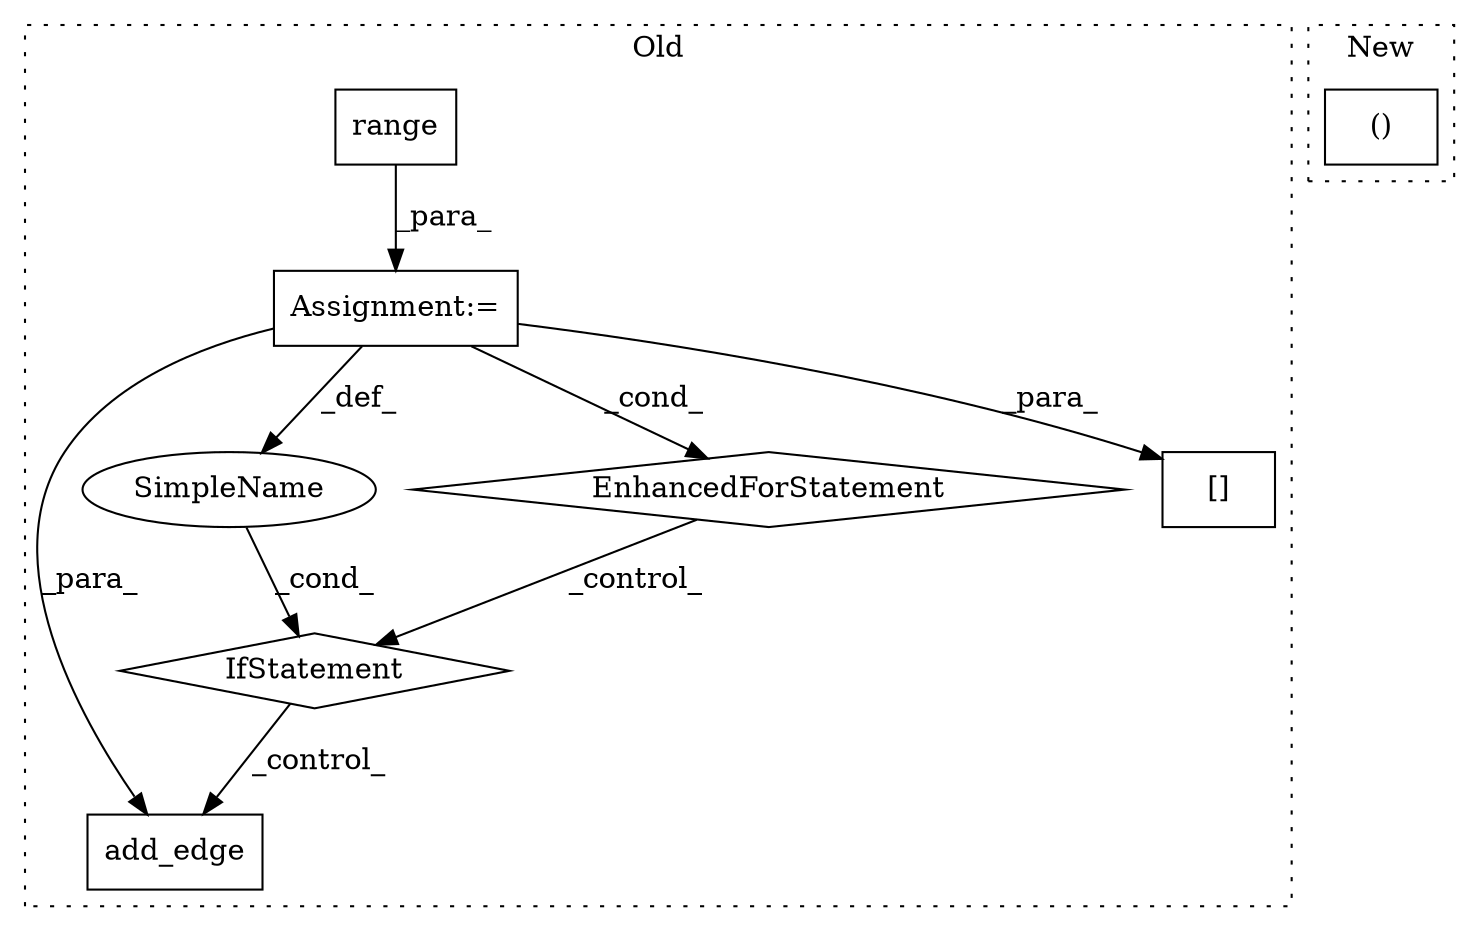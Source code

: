 digraph G {
subgraph cluster0 {
1 [label="add_edge" a="32" s="1375,1404" l="9,1" shape="box"];
3 [label="Assignment:=" a="7" s="860,942" l="53,2" shape="box"];
4 [label="IfStatement" a="25" s="1328,1355" l="4,2" shape="diamond"];
5 [label="SimpleName" a="42" s="" l="" shape="ellipse"];
6 [label="EnhancedForStatement" a="70" s="860,942" l="53,2" shape="diamond"];
7 [label="range" a="32" s="921,941" l="6,1" shape="box"];
8 [label="[]" a="2" s="1067,1076" l="8,1" shape="box"];
label = "Old";
style="dotted";
}
subgraph cluster1 {
2 [label="()" a="106" s="1298" l="37" shape="box"];
label = "New";
style="dotted";
}
3 -> 5 [label="_def_"];
3 -> 6 [label="_cond_"];
3 -> 1 [label="_para_"];
3 -> 8 [label="_para_"];
4 -> 1 [label="_control_"];
5 -> 4 [label="_cond_"];
6 -> 4 [label="_control_"];
7 -> 3 [label="_para_"];
}